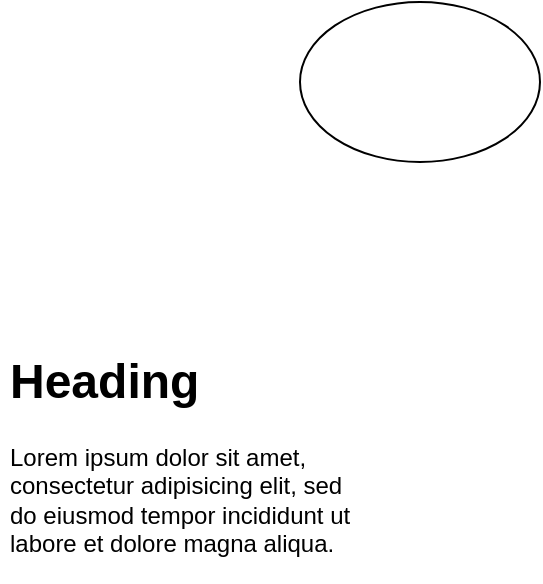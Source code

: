 <mxfile version="13.8.9-1" type="github">
  <diagram id="TJfyH3ZAmdFREgNcPPw2" name="Page-1">
    <mxGraphModel dx="1422" dy="762" grid="1" gridSize="10" guides="1" tooltips="1" connect="1" arrows="1" fold="1" page="1" pageScale="1" pageWidth="850" pageHeight="1100" math="0" shadow="0">
      <root>
        <mxCell id="0" />
        <mxCell id="1" parent="0" />
        <mxCell id="8nZHZYsST9GkYsd1y9Xn-1" value="&lt;h1&gt;Heading&lt;/h1&gt;&lt;p&gt;Lorem ipsum dolor sit amet, consectetur adipisicing elit, sed do eiusmod tempor incididunt ut labore et dolore magna aliqua.&lt;/p&gt;" style="text;html=1;strokeColor=none;fillColor=none;spacing=5;spacingTop=-20;whiteSpace=wrap;overflow=hidden;rounded=0;" parent="1" vertex="1">
          <mxGeometry x="160" y="250" width="190" height="120" as="geometry" />
        </mxCell>
        <mxCell id="vOhlmGIKzCSBuPEIMP8e-1" value="" style="ellipse;whiteSpace=wrap;html=1;" vertex="1" parent="1">
          <mxGeometry x="310" y="80" width="120" height="80" as="geometry" />
        </mxCell>
      </root>
    </mxGraphModel>
  </diagram>
</mxfile>
